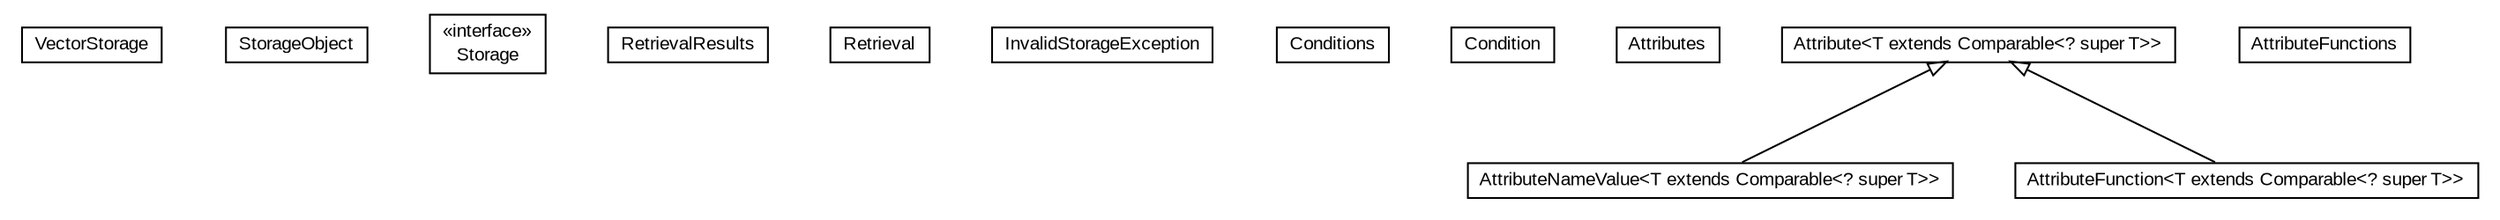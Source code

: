 #!/usr/local/bin/dot
#
# Class diagram 
# Generated by UMLGraph version 5.3 (http://www.umlgraph.org/)
#

digraph G {
	edge [fontname="arial",fontsize=10,labelfontname="arial",labelfontsize=10];
	node [fontname="arial",fontsize=10,shape=plaintext];
	nodesep=0.25;
	ranksep=0.5;
	// context.arch.storage.VectorStorage
	c1962 [label=<<table title="context.arch.storage.VectorStorage" border="0" cellborder="1" cellspacing="0" cellpadding="2" port="p" href="./VectorStorage.html">
		<tr><td><table border="0" cellspacing="0" cellpadding="1">
<tr><td align="center" balign="center"> VectorStorage </td></tr>
		</table></td></tr>
		</table>>, fontname="arial", fontcolor="black", fontsize=10.0];
	// context.arch.storage.StorageObject
	c1963 [label=<<table title="context.arch.storage.StorageObject" border="0" cellborder="1" cellspacing="0" cellpadding="2" port="p" href="./StorageObject.html">
		<tr><td><table border="0" cellspacing="0" cellpadding="1">
<tr><td align="center" balign="center"> StorageObject </td></tr>
		</table></td></tr>
		</table>>, fontname="arial", fontcolor="black", fontsize=10.0];
	// context.arch.storage.Storage
	c1964 [label=<<table title="context.arch.storage.Storage" border="0" cellborder="1" cellspacing="0" cellpadding="2" port="p" href="./Storage.html">
		<tr><td><table border="0" cellspacing="0" cellpadding="1">
<tr><td align="center" balign="center"> &#171;interface&#187; </td></tr>
<tr><td align="center" balign="center"> Storage </td></tr>
		</table></td></tr>
		</table>>, fontname="arial", fontcolor="black", fontsize=10.0];
	// context.arch.storage.RetrievalResults
	c1965 [label=<<table title="context.arch.storage.RetrievalResults" border="0" cellborder="1" cellspacing="0" cellpadding="2" port="p" href="./RetrievalResults.html">
		<tr><td><table border="0" cellspacing="0" cellpadding="1">
<tr><td align="center" balign="center"> RetrievalResults </td></tr>
		</table></td></tr>
		</table>>, fontname="arial", fontcolor="black", fontsize=10.0];
	// context.arch.storage.Retrieval
	c1966 [label=<<table title="context.arch.storage.Retrieval" border="0" cellborder="1" cellspacing="0" cellpadding="2" port="p" href="./Retrieval.html">
		<tr><td><table border="0" cellspacing="0" cellpadding="1">
<tr><td align="center" balign="center"> Retrieval </td></tr>
		</table></td></tr>
		</table>>, fontname="arial", fontcolor="black", fontsize=10.0];
	// context.arch.storage.InvalidStorageException
	c1967 [label=<<table title="context.arch.storage.InvalidStorageException" border="0" cellborder="1" cellspacing="0" cellpadding="2" port="p" href="./InvalidStorageException.html">
		<tr><td><table border="0" cellspacing="0" cellpadding="1">
<tr><td align="center" balign="center"> InvalidStorageException </td></tr>
		</table></td></tr>
		</table>>, fontname="arial", fontcolor="black", fontsize=10.0];
	// context.arch.storage.Conditions
	c1968 [label=<<table title="context.arch.storage.Conditions" border="0" cellborder="1" cellspacing="0" cellpadding="2" port="p" href="./Conditions.html">
		<tr><td><table border="0" cellspacing="0" cellpadding="1">
<tr><td align="center" balign="center"> Conditions </td></tr>
		</table></td></tr>
		</table>>, fontname="arial", fontcolor="black", fontsize=10.0];
	// context.arch.storage.Condition
	c1969 [label=<<table title="context.arch.storage.Condition" border="0" cellborder="1" cellspacing="0" cellpadding="2" port="p" href="./Condition.html">
		<tr><td><table border="0" cellspacing="0" cellpadding="1">
<tr><td align="center" balign="center"> Condition </td></tr>
		</table></td></tr>
		</table>>, fontname="arial", fontcolor="black", fontsize=10.0];
	// context.arch.storage.Attributes
	c1970 [label=<<table title="context.arch.storage.Attributes" border="0" cellborder="1" cellspacing="0" cellpadding="2" port="p" href="./Attributes.html">
		<tr><td><table border="0" cellspacing="0" cellpadding="1">
<tr><td align="center" balign="center"> Attributes </td></tr>
		</table></td></tr>
		</table>>, fontname="arial", fontcolor="black", fontsize=10.0];
	// context.arch.storage.AttributeNameValue<T extends java.lang.Comparable<? super T>>
	c1971 [label=<<table title="context.arch.storage.AttributeNameValue" border="0" cellborder="1" cellspacing="0" cellpadding="2" port="p" href="./AttributeNameValue.html">
		<tr><td><table border="0" cellspacing="0" cellpadding="1">
<tr><td align="center" balign="center"> AttributeNameValue&lt;T extends Comparable&lt;? super T&gt;&gt; </td></tr>
		</table></td></tr>
		</table>>, fontname="arial", fontcolor="black", fontsize=10.0];
	// context.arch.storage.AttributeFunctions
	c1972 [label=<<table title="context.arch.storage.AttributeFunctions" border="0" cellborder="1" cellspacing="0" cellpadding="2" port="p" href="./AttributeFunctions.html">
		<tr><td><table border="0" cellspacing="0" cellpadding="1">
<tr><td align="center" balign="center"> AttributeFunctions </td></tr>
		</table></td></tr>
		</table>>, fontname="arial", fontcolor="black", fontsize=10.0];
	// context.arch.storage.AttributeFunction<T extends java.lang.Comparable<? super T>>
	c1973 [label=<<table title="context.arch.storage.AttributeFunction" border="0" cellborder="1" cellspacing="0" cellpadding="2" port="p" href="./AttributeFunction.html">
		<tr><td><table border="0" cellspacing="0" cellpadding="1">
<tr><td align="center" balign="center"> AttributeFunction&lt;T extends Comparable&lt;? super T&gt;&gt; </td></tr>
		</table></td></tr>
		</table>>, fontname="arial", fontcolor="black", fontsize=10.0];
	// context.arch.storage.Attribute<T extends java.lang.Comparable<? super T>>
	c1974 [label=<<table title="context.arch.storage.Attribute" border="0" cellborder="1" cellspacing="0" cellpadding="2" port="p" href="./Attribute.html">
		<tr><td><table border="0" cellspacing="0" cellpadding="1">
<tr><td align="center" balign="center"> Attribute&lt;T extends Comparable&lt;? super T&gt;&gt; </td></tr>
		</table></td></tr>
		</table>>, fontname="arial", fontcolor="black", fontsize=10.0];
	//context.arch.storage.AttributeNameValue<T extends java.lang.Comparable<? super T>> extends context.arch.storage.Attribute<T>
	c1974:p -> c1971:p [dir=back,arrowtail=empty];
	//context.arch.storage.AttributeFunction<T extends java.lang.Comparable<? super T>> extends context.arch.storage.Attribute<T>
	c1974:p -> c1973:p [dir=back,arrowtail=empty];
}

